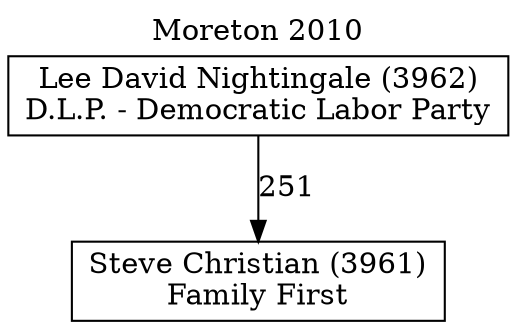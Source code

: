 // House preference flow
digraph "Steve Christian (3961)_Moreton_2010" {
	graph [label="Moreton 2010" labelloc=t mclimit=10]
	node [shape=box]
	"Steve Christian (3961)" [label="Steve Christian (3961)
Family First"]
	"Lee David Nightingale (3962)" [label="Lee David Nightingale (3962)
D.L.P. - Democratic Labor Party"]
	"Lee David Nightingale (3962)" -> "Steve Christian (3961)" [label=251]
}
